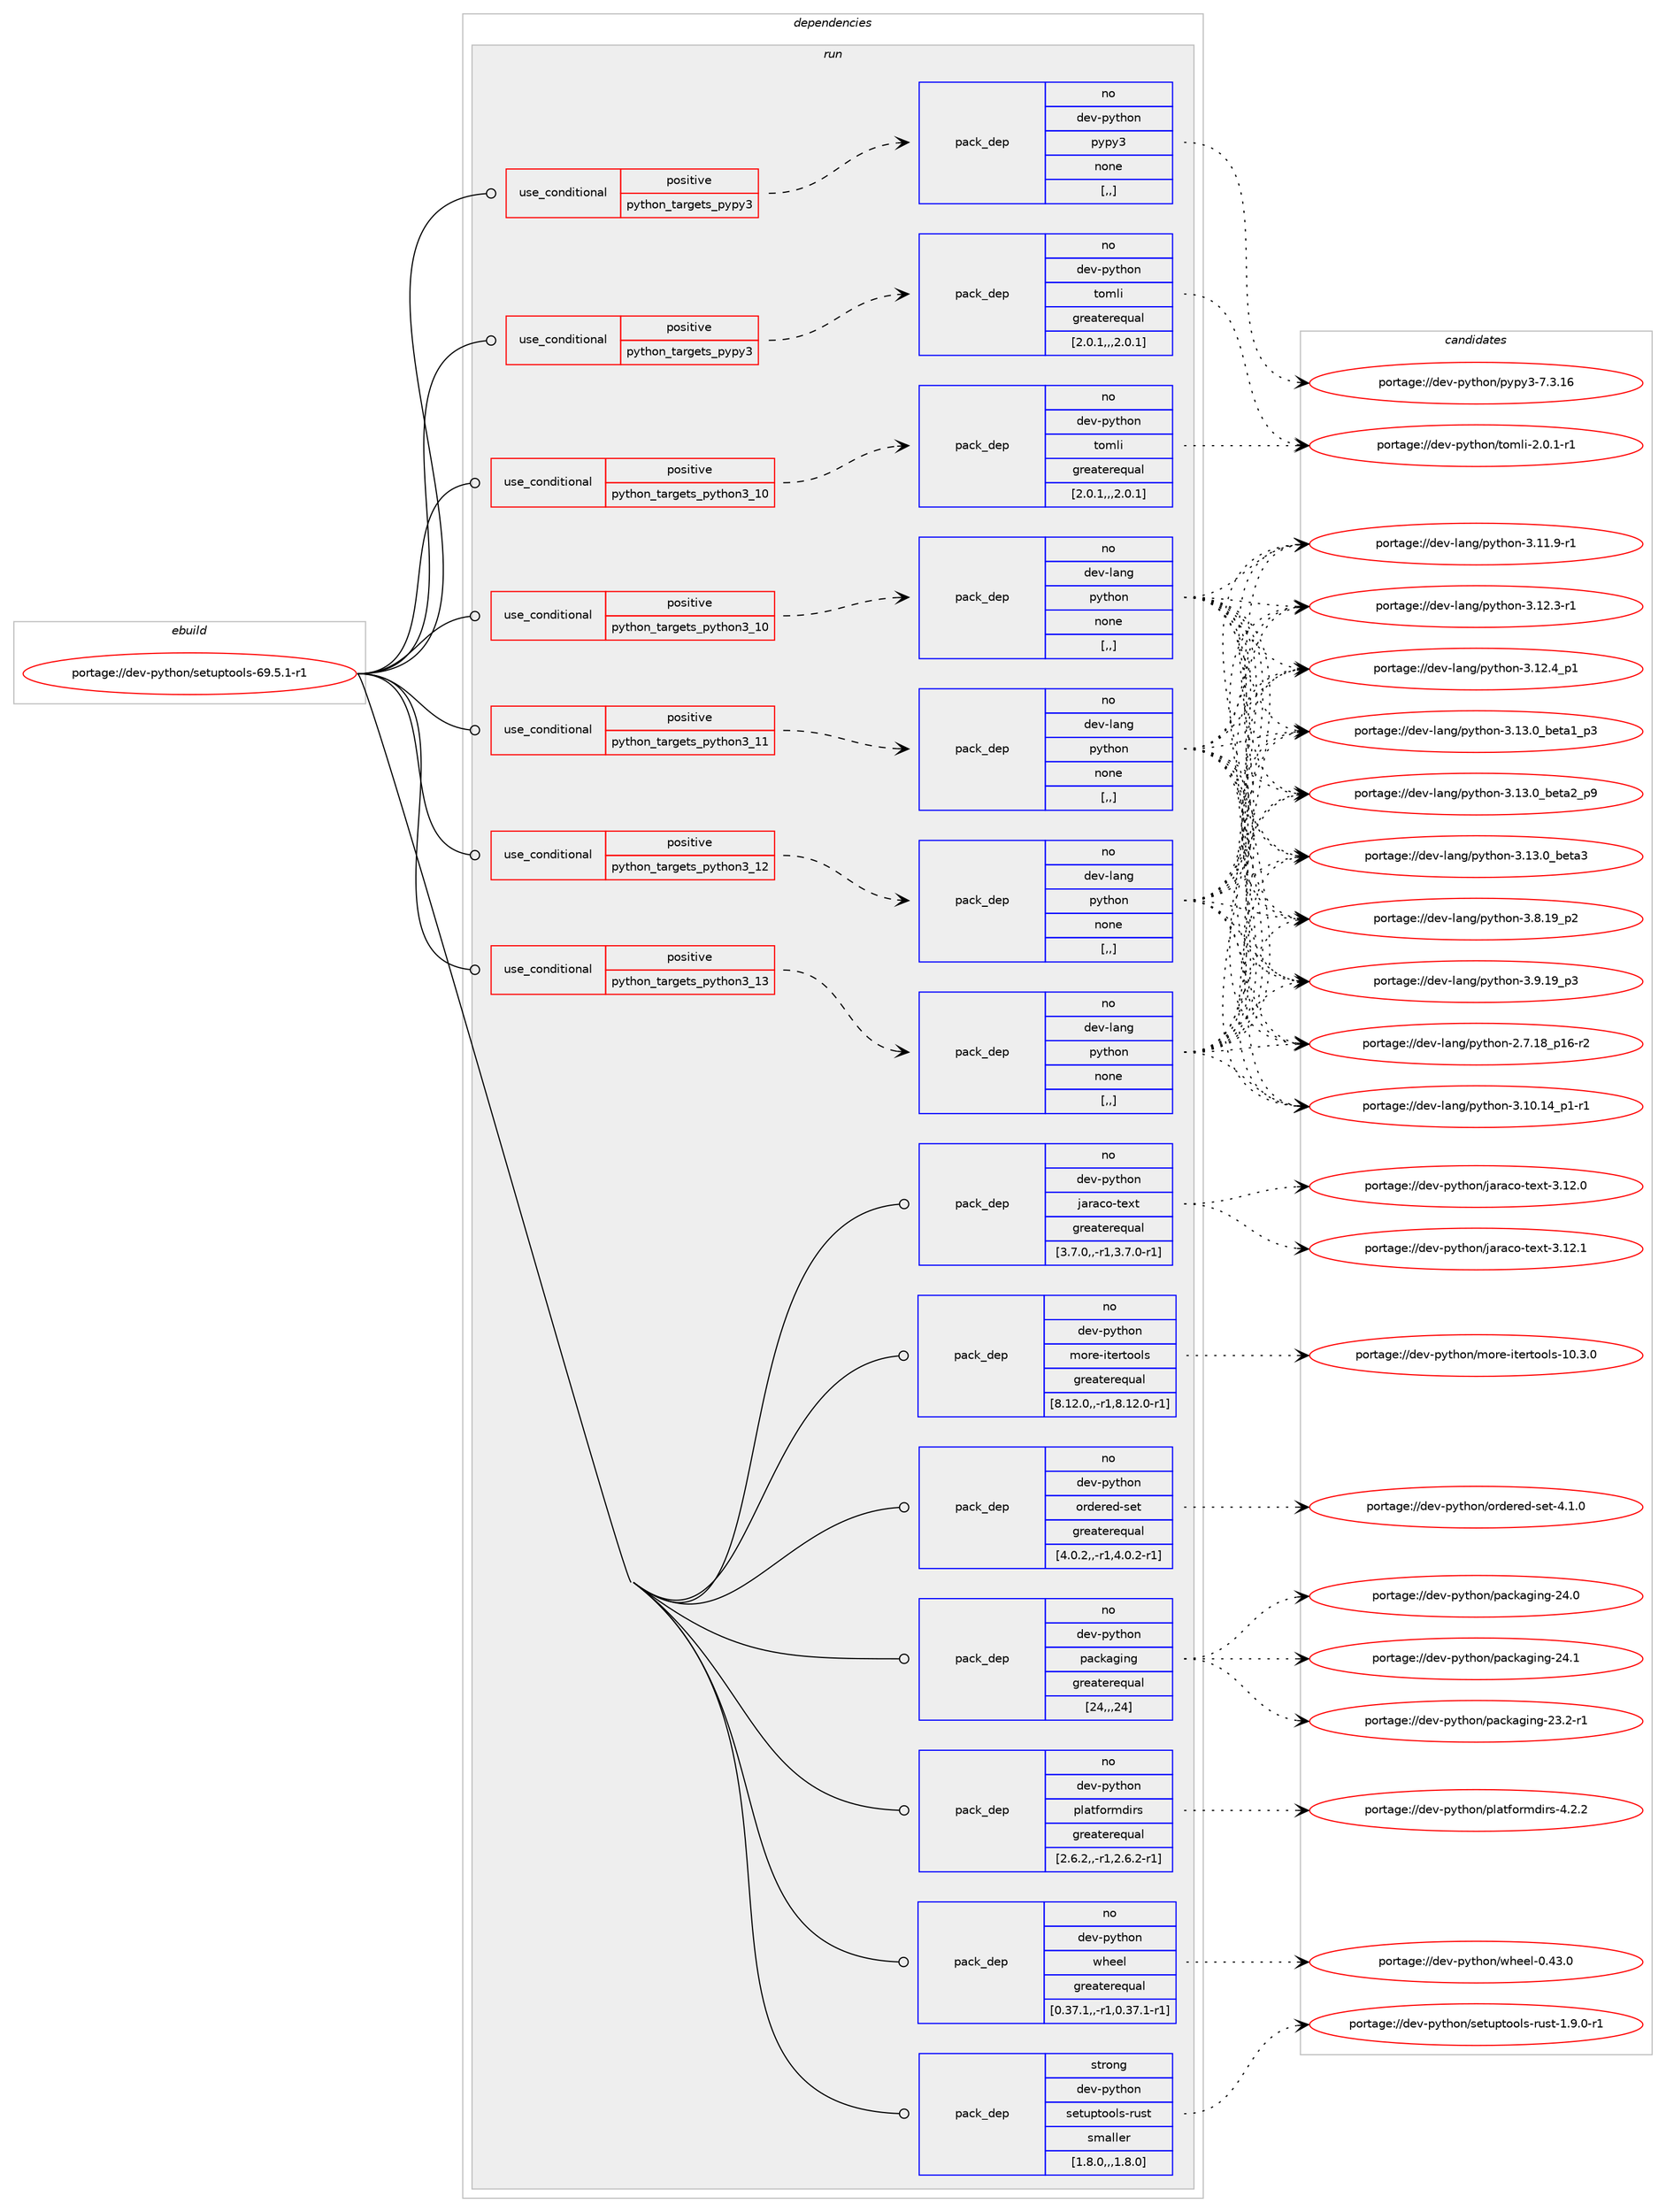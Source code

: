 digraph prolog {

# *************
# Graph options
# *************

newrank=true;
concentrate=true;
compound=true;
graph [rankdir=LR,fontname=Helvetica,fontsize=10,ranksep=1.5];#, ranksep=2.5, nodesep=0.2];
edge  [arrowhead=vee];
node  [fontname=Helvetica,fontsize=10];

# **********
# The ebuild
# **********

subgraph cluster_leftcol {
color=gray;
label=<<i>ebuild</i>>;
id [label="portage://dev-python/setuptools-69.5.1-r1", color=red, width=4, href="../dev-python/setuptools-69.5.1-r1.svg"];
}

# ****************
# The dependencies
# ****************

subgraph cluster_midcol {
color=gray;
label=<<i>dependencies</i>>;
subgraph cluster_compile {
fillcolor="#eeeeee";
style=filled;
label=<<i>compile</i>>;
}
subgraph cluster_compileandrun {
fillcolor="#eeeeee";
style=filled;
label=<<i>compile and run</i>>;
}
subgraph cluster_run {
fillcolor="#eeeeee";
style=filled;
label=<<i>run</i>>;
subgraph cond38191 {
dependency158962 [label=<<TABLE BORDER="0" CELLBORDER="1" CELLSPACING="0" CELLPADDING="4"><TR><TD ROWSPAN="3" CELLPADDING="10">use_conditional</TD></TR><TR><TD>positive</TD></TR><TR><TD>python_targets_pypy3</TD></TR></TABLE>>, shape=none, color=red];
subgraph pack119533 {
dependency158963 [label=<<TABLE BORDER="0" CELLBORDER="1" CELLSPACING="0" CELLPADDING="4" WIDTH="220"><TR><TD ROWSPAN="6" CELLPADDING="30">pack_dep</TD></TR><TR><TD WIDTH="110">no</TD></TR><TR><TD>dev-python</TD></TR><TR><TD>pypy3</TD></TR><TR><TD>none</TD></TR><TR><TD>[,,]</TD></TR></TABLE>>, shape=none, color=blue];
}
dependency158962:e -> dependency158963:w [weight=20,style="dashed",arrowhead="vee"];
}
id:e -> dependency158962:w [weight=20,style="solid",arrowhead="odot"];
subgraph cond38192 {
dependency158964 [label=<<TABLE BORDER="0" CELLBORDER="1" CELLSPACING="0" CELLPADDING="4"><TR><TD ROWSPAN="3" CELLPADDING="10">use_conditional</TD></TR><TR><TD>positive</TD></TR><TR><TD>python_targets_pypy3</TD></TR></TABLE>>, shape=none, color=red];
subgraph pack119534 {
dependency158965 [label=<<TABLE BORDER="0" CELLBORDER="1" CELLSPACING="0" CELLPADDING="4" WIDTH="220"><TR><TD ROWSPAN="6" CELLPADDING="30">pack_dep</TD></TR><TR><TD WIDTH="110">no</TD></TR><TR><TD>dev-python</TD></TR><TR><TD>tomli</TD></TR><TR><TD>greaterequal</TD></TR><TR><TD>[2.0.1,,,2.0.1]</TD></TR></TABLE>>, shape=none, color=blue];
}
dependency158964:e -> dependency158965:w [weight=20,style="dashed",arrowhead="vee"];
}
id:e -> dependency158964:w [weight=20,style="solid",arrowhead="odot"];
subgraph cond38193 {
dependency158966 [label=<<TABLE BORDER="0" CELLBORDER="1" CELLSPACING="0" CELLPADDING="4"><TR><TD ROWSPAN="3" CELLPADDING="10">use_conditional</TD></TR><TR><TD>positive</TD></TR><TR><TD>python_targets_python3_10</TD></TR></TABLE>>, shape=none, color=red];
subgraph pack119535 {
dependency158967 [label=<<TABLE BORDER="0" CELLBORDER="1" CELLSPACING="0" CELLPADDING="4" WIDTH="220"><TR><TD ROWSPAN="6" CELLPADDING="30">pack_dep</TD></TR><TR><TD WIDTH="110">no</TD></TR><TR><TD>dev-lang</TD></TR><TR><TD>python</TD></TR><TR><TD>none</TD></TR><TR><TD>[,,]</TD></TR></TABLE>>, shape=none, color=blue];
}
dependency158966:e -> dependency158967:w [weight=20,style="dashed",arrowhead="vee"];
}
id:e -> dependency158966:w [weight=20,style="solid",arrowhead="odot"];
subgraph cond38194 {
dependency158968 [label=<<TABLE BORDER="0" CELLBORDER="1" CELLSPACING="0" CELLPADDING="4"><TR><TD ROWSPAN="3" CELLPADDING="10">use_conditional</TD></TR><TR><TD>positive</TD></TR><TR><TD>python_targets_python3_10</TD></TR></TABLE>>, shape=none, color=red];
subgraph pack119536 {
dependency158969 [label=<<TABLE BORDER="0" CELLBORDER="1" CELLSPACING="0" CELLPADDING="4" WIDTH="220"><TR><TD ROWSPAN="6" CELLPADDING="30">pack_dep</TD></TR><TR><TD WIDTH="110">no</TD></TR><TR><TD>dev-python</TD></TR><TR><TD>tomli</TD></TR><TR><TD>greaterequal</TD></TR><TR><TD>[2.0.1,,,2.0.1]</TD></TR></TABLE>>, shape=none, color=blue];
}
dependency158968:e -> dependency158969:w [weight=20,style="dashed",arrowhead="vee"];
}
id:e -> dependency158968:w [weight=20,style="solid",arrowhead="odot"];
subgraph cond38195 {
dependency158970 [label=<<TABLE BORDER="0" CELLBORDER="1" CELLSPACING="0" CELLPADDING="4"><TR><TD ROWSPAN="3" CELLPADDING="10">use_conditional</TD></TR><TR><TD>positive</TD></TR><TR><TD>python_targets_python3_11</TD></TR></TABLE>>, shape=none, color=red];
subgraph pack119537 {
dependency158971 [label=<<TABLE BORDER="0" CELLBORDER="1" CELLSPACING="0" CELLPADDING="4" WIDTH="220"><TR><TD ROWSPAN="6" CELLPADDING="30">pack_dep</TD></TR><TR><TD WIDTH="110">no</TD></TR><TR><TD>dev-lang</TD></TR><TR><TD>python</TD></TR><TR><TD>none</TD></TR><TR><TD>[,,]</TD></TR></TABLE>>, shape=none, color=blue];
}
dependency158970:e -> dependency158971:w [weight=20,style="dashed",arrowhead="vee"];
}
id:e -> dependency158970:w [weight=20,style="solid",arrowhead="odot"];
subgraph cond38196 {
dependency158972 [label=<<TABLE BORDER="0" CELLBORDER="1" CELLSPACING="0" CELLPADDING="4"><TR><TD ROWSPAN="3" CELLPADDING="10">use_conditional</TD></TR><TR><TD>positive</TD></TR><TR><TD>python_targets_python3_12</TD></TR></TABLE>>, shape=none, color=red];
subgraph pack119538 {
dependency158973 [label=<<TABLE BORDER="0" CELLBORDER="1" CELLSPACING="0" CELLPADDING="4" WIDTH="220"><TR><TD ROWSPAN="6" CELLPADDING="30">pack_dep</TD></TR><TR><TD WIDTH="110">no</TD></TR><TR><TD>dev-lang</TD></TR><TR><TD>python</TD></TR><TR><TD>none</TD></TR><TR><TD>[,,]</TD></TR></TABLE>>, shape=none, color=blue];
}
dependency158972:e -> dependency158973:w [weight=20,style="dashed",arrowhead="vee"];
}
id:e -> dependency158972:w [weight=20,style="solid",arrowhead="odot"];
subgraph cond38197 {
dependency158974 [label=<<TABLE BORDER="0" CELLBORDER="1" CELLSPACING="0" CELLPADDING="4"><TR><TD ROWSPAN="3" CELLPADDING="10">use_conditional</TD></TR><TR><TD>positive</TD></TR><TR><TD>python_targets_python3_13</TD></TR></TABLE>>, shape=none, color=red];
subgraph pack119539 {
dependency158975 [label=<<TABLE BORDER="0" CELLBORDER="1" CELLSPACING="0" CELLPADDING="4" WIDTH="220"><TR><TD ROWSPAN="6" CELLPADDING="30">pack_dep</TD></TR><TR><TD WIDTH="110">no</TD></TR><TR><TD>dev-lang</TD></TR><TR><TD>python</TD></TR><TR><TD>none</TD></TR><TR><TD>[,,]</TD></TR></TABLE>>, shape=none, color=blue];
}
dependency158974:e -> dependency158975:w [weight=20,style="dashed",arrowhead="vee"];
}
id:e -> dependency158974:w [weight=20,style="solid",arrowhead="odot"];
subgraph pack119540 {
dependency158976 [label=<<TABLE BORDER="0" CELLBORDER="1" CELLSPACING="0" CELLPADDING="4" WIDTH="220"><TR><TD ROWSPAN="6" CELLPADDING="30">pack_dep</TD></TR><TR><TD WIDTH="110">no</TD></TR><TR><TD>dev-python</TD></TR><TR><TD>jaraco-text</TD></TR><TR><TD>greaterequal</TD></TR><TR><TD>[3.7.0,,-r1,3.7.0-r1]</TD></TR></TABLE>>, shape=none, color=blue];
}
id:e -> dependency158976:w [weight=20,style="solid",arrowhead="odot"];
subgraph pack119541 {
dependency158977 [label=<<TABLE BORDER="0" CELLBORDER="1" CELLSPACING="0" CELLPADDING="4" WIDTH="220"><TR><TD ROWSPAN="6" CELLPADDING="30">pack_dep</TD></TR><TR><TD WIDTH="110">no</TD></TR><TR><TD>dev-python</TD></TR><TR><TD>more-itertools</TD></TR><TR><TD>greaterequal</TD></TR><TR><TD>[8.12.0,,-r1,8.12.0-r1]</TD></TR></TABLE>>, shape=none, color=blue];
}
id:e -> dependency158977:w [weight=20,style="solid",arrowhead="odot"];
subgraph pack119542 {
dependency158978 [label=<<TABLE BORDER="0" CELLBORDER="1" CELLSPACING="0" CELLPADDING="4" WIDTH="220"><TR><TD ROWSPAN="6" CELLPADDING="30">pack_dep</TD></TR><TR><TD WIDTH="110">no</TD></TR><TR><TD>dev-python</TD></TR><TR><TD>ordered-set</TD></TR><TR><TD>greaterequal</TD></TR><TR><TD>[4.0.2,,-r1,4.0.2-r1]</TD></TR></TABLE>>, shape=none, color=blue];
}
id:e -> dependency158978:w [weight=20,style="solid",arrowhead="odot"];
subgraph pack119543 {
dependency158979 [label=<<TABLE BORDER="0" CELLBORDER="1" CELLSPACING="0" CELLPADDING="4" WIDTH="220"><TR><TD ROWSPAN="6" CELLPADDING="30">pack_dep</TD></TR><TR><TD WIDTH="110">no</TD></TR><TR><TD>dev-python</TD></TR><TR><TD>packaging</TD></TR><TR><TD>greaterequal</TD></TR><TR><TD>[24,,,24]</TD></TR></TABLE>>, shape=none, color=blue];
}
id:e -> dependency158979:w [weight=20,style="solid",arrowhead="odot"];
subgraph pack119544 {
dependency158980 [label=<<TABLE BORDER="0" CELLBORDER="1" CELLSPACING="0" CELLPADDING="4" WIDTH="220"><TR><TD ROWSPAN="6" CELLPADDING="30">pack_dep</TD></TR><TR><TD WIDTH="110">no</TD></TR><TR><TD>dev-python</TD></TR><TR><TD>platformdirs</TD></TR><TR><TD>greaterequal</TD></TR><TR><TD>[2.6.2,,-r1,2.6.2-r1]</TD></TR></TABLE>>, shape=none, color=blue];
}
id:e -> dependency158980:w [weight=20,style="solid",arrowhead="odot"];
subgraph pack119545 {
dependency158981 [label=<<TABLE BORDER="0" CELLBORDER="1" CELLSPACING="0" CELLPADDING="4" WIDTH="220"><TR><TD ROWSPAN="6" CELLPADDING="30">pack_dep</TD></TR><TR><TD WIDTH="110">no</TD></TR><TR><TD>dev-python</TD></TR><TR><TD>wheel</TD></TR><TR><TD>greaterequal</TD></TR><TR><TD>[0.37.1,,-r1,0.37.1-r1]</TD></TR></TABLE>>, shape=none, color=blue];
}
id:e -> dependency158981:w [weight=20,style="solid",arrowhead="odot"];
subgraph pack119546 {
dependency158982 [label=<<TABLE BORDER="0" CELLBORDER="1" CELLSPACING="0" CELLPADDING="4" WIDTH="220"><TR><TD ROWSPAN="6" CELLPADDING="30">pack_dep</TD></TR><TR><TD WIDTH="110">strong</TD></TR><TR><TD>dev-python</TD></TR><TR><TD>setuptools-rust</TD></TR><TR><TD>smaller</TD></TR><TR><TD>[1.8.0,,,1.8.0]</TD></TR></TABLE>>, shape=none, color=blue];
}
id:e -> dependency158982:w [weight=20,style="solid",arrowhead="odot"];
}
}

# **************
# The candidates
# **************

subgraph cluster_choices {
rank=same;
color=gray;
label=<<i>candidates</i>>;

subgraph choice119533 {
color=black;
nodesep=1;
choice10010111845112121116104111110471121211121215145554651464954 [label="portage://dev-python/pypy3-7.3.16", color=red, width=4,href="../dev-python/pypy3-7.3.16.svg"];
dependency158963:e -> choice10010111845112121116104111110471121211121215145554651464954:w [style=dotted,weight="100"];
}
subgraph choice119534 {
color=black;
nodesep=1;
choice10010111845112121116104111110471161111091081054550464846494511449 [label="portage://dev-python/tomli-2.0.1-r1", color=red, width=4,href="../dev-python/tomli-2.0.1-r1.svg"];
dependency158965:e -> choice10010111845112121116104111110471161111091081054550464846494511449:w [style=dotted,weight="100"];
}
subgraph choice119535 {
color=black;
nodesep=1;
choice100101118451089711010347112121116104111110455046554649569511249544511450 [label="portage://dev-lang/python-2.7.18_p16-r2", color=red, width=4,href="../dev-lang/python-2.7.18_p16-r2.svg"];
choice100101118451089711010347112121116104111110455146494846495295112494511449 [label="portage://dev-lang/python-3.10.14_p1-r1", color=red, width=4,href="../dev-lang/python-3.10.14_p1-r1.svg"];
choice100101118451089711010347112121116104111110455146494946574511449 [label="portage://dev-lang/python-3.11.9-r1", color=red, width=4,href="../dev-lang/python-3.11.9-r1.svg"];
choice100101118451089711010347112121116104111110455146495046514511449 [label="portage://dev-lang/python-3.12.3-r1", color=red, width=4,href="../dev-lang/python-3.12.3-r1.svg"];
choice100101118451089711010347112121116104111110455146495046529511249 [label="portage://dev-lang/python-3.12.4_p1", color=red, width=4,href="../dev-lang/python-3.12.4_p1.svg"];
choice10010111845108971101034711212111610411111045514649514648959810111697499511251 [label="portage://dev-lang/python-3.13.0_beta1_p3", color=red, width=4,href="../dev-lang/python-3.13.0_beta1_p3.svg"];
choice10010111845108971101034711212111610411111045514649514648959810111697509511257 [label="portage://dev-lang/python-3.13.0_beta2_p9", color=red, width=4,href="../dev-lang/python-3.13.0_beta2_p9.svg"];
choice1001011184510897110103471121211161041111104551464951464895981011169751 [label="portage://dev-lang/python-3.13.0_beta3", color=red, width=4,href="../dev-lang/python-3.13.0_beta3.svg"];
choice100101118451089711010347112121116104111110455146564649579511250 [label="portage://dev-lang/python-3.8.19_p2", color=red, width=4,href="../dev-lang/python-3.8.19_p2.svg"];
choice100101118451089711010347112121116104111110455146574649579511251 [label="portage://dev-lang/python-3.9.19_p3", color=red, width=4,href="../dev-lang/python-3.9.19_p3.svg"];
dependency158967:e -> choice100101118451089711010347112121116104111110455046554649569511249544511450:w [style=dotted,weight="100"];
dependency158967:e -> choice100101118451089711010347112121116104111110455146494846495295112494511449:w [style=dotted,weight="100"];
dependency158967:e -> choice100101118451089711010347112121116104111110455146494946574511449:w [style=dotted,weight="100"];
dependency158967:e -> choice100101118451089711010347112121116104111110455146495046514511449:w [style=dotted,weight="100"];
dependency158967:e -> choice100101118451089711010347112121116104111110455146495046529511249:w [style=dotted,weight="100"];
dependency158967:e -> choice10010111845108971101034711212111610411111045514649514648959810111697499511251:w [style=dotted,weight="100"];
dependency158967:e -> choice10010111845108971101034711212111610411111045514649514648959810111697509511257:w [style=dotted,weight="100"];
dependency158967:e -> choice1001011184510897110103471121211161041111104551464951464895981011169751:w [style=dotted,weight="100"];
dependency158967:e -> choice100101118451089711010347112121116104111110455146564649579511250:w [style=dotted,weight="100"];
dependency158967:e -> choice100101118451089711010347112121116104111110455146574649579511251:w [style=dotted,weight="100"];
}
subgraph choice119536 {
color=black;
nodesep=1;
choice10010111845112121116104111110471161111091081054550464846494511449 [label="portage://dev-python/tomli-2.0.1-r1", color=red, width=4,href="../dev-python/tomli-2.0.1-r1.svg"];
dependency158969:e -> choice10010111845112121116104111110471161111091081054550464846494511449:w [style=dotted,weight="100"];
}
subgraph choice119537 {
color=black;
nodesep=1;
choice100101118451089711010347112121116104111110455046554649569511249544511450 [label="portage://dev-lang/python-2.7.18_p16-r2", color=red, width=4,href="../dev-lang/python-2.7.18_p16-r2.svg"];
choice100101118451089711010347112121116104111110455146494846495295112494511449 [label="portage://dev-lang/python-3.10.14_p1-r1", color=red, width=4,href="../dev-lang/python-3.10.14_p1-r1.svg"];
choice100101118451089711010347112121116104111110455146494946574511449 [label="portage://dev-lang/python-3.11.9-r1", color=red, width=4,href="../dev-lang/python-3.11.9-r1.svg"];
choice100101118451089711010347112121116104111110455146495046514511449 [label="portage://dev-lang/python-3.12.3-r1", color=red, width=4,href="../dev-lang/python-3.12.3-r1.svg"];
choice100101118451089711010347112121116104111110455146495046529511249 [label="portage://dev-lang/python-3.12.4_p1", color=red, width=4,href="../dev-lang/python-3.12.4_p1.svg"];
choice10010111845108971101034711212111610411111045514649514648959810111697499511251 [label="portage://dev-lang/python-3.13.0_beta1_p3", color=red, width=4,href="../dev-lang/python-3.13.0_beta1_p3.svg"];
choice10010111845108971101034711212111610411111045514649514648959810111697509511257 [label="portage://dev-lang/python-3.13.0_beta2_p9", color=red, width=4,href="../dev-lang/python-3.13.0_beta2_p9.svg"];
choice1001011184510897110103471121211161041111104551464951464895981011169751 [label="portage://dev-lang/python-3.13.0_beta3", color=red, width=4,href="../dev-lang/python-3.13.0_beta3.svg"];
choice100101118451089711010347112121116104111110455146564649579511250 [label="portage://dev-lang/python-3.8.19_p2", color=red, width=4,href="../dev-lang/python-3.8.19_p2.svg"];
choice100101118451089711010347112121116104111110455146574649579511251 [label="portage://dev-lang/python-3.9.19_p3", color=red, width=4,href="../dev-lang/python-3.9.19_p3.svg"];
dependency158971:e -> choice100101118451089711010347112121116104111110455046554649569511249544511450:w [style=dotted,weight="100"];
dependency158971:e -> choice100101118451089711010347112121116104111110455146494846495295112494511449:w [style=dotted,weight="100"];
dependency158971:e -> choice100101118451089711010347112121116104111110455146494946574511449:w [style=dotted,weight="100"];
dependency158971:e -> choice100101118451089711010347112121116104111110455146495046514511449:w [style=dotted,weight="100"];
dependency158971:e -> choice100101118451089711010347112121116104111110455146495046529511249:w [style=dotted,weight="100"];
dependency158971:e -> choice10010111845108971101034711212111610411111045514649514648959810111697499511251:w [style=dotted,weight="100"];
dependency158971:e -> choice10010111845108971101034711212111610411111045514649514648959810111697509511257:w [style=dotted,weight="100"];
dependency158971:e -> choice1001011184510897110103471121211161041111104551464951464895981011169751:w [style=dotted,weight="100"];
dependency158971:e -> choice100101118451089711010347112121116104111110455146564649579511250:w [style=dotted,weight="100"];
dependency158971:e -> choice100101118451089711010347112121116104111110455146574649579511251:w [style=dotted,weight="100"];
}
subgraph choice119538 {
color=black;
nodesep=1;
choice100101118451089711010347112121116104111110455046554649569511249544511450 [label="portage://dev-lang/python-2.7.18_p16-r2", color=red, width=4,href="../dev-lang/python-2.7.18_p16-r2.svg"];
choice100101118451089711010347112121116104111110455146494846495295112494511449 [label="portage://dev-lang/python-3.10.14_p1-r1", color=red, width=4,href="../dev-lang/python-3.10.14_p1-r1.svg"];
choice100101118451089711010347112121116104111110455146494946574511449 [label="portage://dev-lang/python-3.11.9-r1", color=red, width=4,href="../dev-lang/python-3.11.9-r1.svg"];
choice100101118451089711010347112121116104111110455146495046514511449 [label="portage://dev-lang/python-3.12.3-r1", color=red, width=4,href="../dev-lang/python-3.12.3-r1.svg"];
choice100101118451089711010347112121116104111110455146495046529511249 [label="portage://dev-lang/python-3.12.4_p1", color=red, width=4,href="../dev-lang/python-3.12.4_p1.svg"];
choice10010111845108971101034711212111610411111045514649514648959810111697499511251 [label="portage://dev-lang/python-3.13.0_beta1_p3", color=red, width=4,href="../dev-lang/python-3.13.0_beta1_p3.svg"];
choice10010111845108971101034711212111610411111045514649514648959810111697509511257 [label="portage://dev-lang/python-3.13.0_beta2_p9", color=red, width=4,href="../dev-lang/python-3.13.0_beta2_p9.svg"];
choice1001011184510897110103471121211161041111104551464951464895981011169751 [label="portage://dev-lang/python-3.13.0_beta3", color=red, width=4,href="../dev-lang/python-3.13.0_beta3.svg"];
choice100101118451089711010347112121116104111110455146564649579511250 [label="portage://dev-lang/python-3.8.19_p2", color=red, width=4,href="../dev-lang/python-3.8.19_p2.svg"];
choice100101118451089711010347112121116104111110455146574649579511251 [label="portage://dev-lang/python-3.9.19_p3", color=red, width=4,href="../dev-lang/python-3.9.19_p3.svg"];
dependency158973:e -> choice100101118451089711010347112121116104111110455046554649569511249544511450:w [style=dotted,weight="100"];
dependency158973:e -> choice100101118451089711010347112121116104111110455146494846495295112494511449:w [style=dotted,weight="100"];
dependency158973:e -> choice100101118451089711010347112121116104111110455146494946574511449:w [style=dotted,weight="100"];
dependency158973:e -> choice100101118451089711010347112121116104111110455146495046514511449:w [style=dotted,weight="100"];
dependency158973:e -> choice100101118451089711010347112121116104111110455146495046529511249:w [style=dotted,weight="100"];
dependency158973:e -> choice10010111845108971101034711212111610411111045514649514648959810111697499511251:w [style=dotted,weight="100"];
dependency158973:e -> choice10010111845108971101034711212111610411111045514649514648959810111697509511257:w [style=dotted,weight="100"];
dependency158973:e -> choice1001011184510897110103471121211161041111104551464951464895981011169751:w [style=dotted,weight="100"];
dependency158973:e -> choice100101118451089711010347112121116104111110455146564649579511250:w [style=dotted,weight="100"];
dependency158973:e -> choice100101118451089711010347112121116104111110455146574649579511251:w [style=dotted,weight="100"];
}
subgraph choice119539 {
color=black;
nodesep=1;
choice100101118451089711010347112121116104111110455046554649569511249544511450 [label="portage://dev-lang/python-2.7.18_p16-r2", color=red, width=4,href="../dev-lang/python-2.7.18_p16-r2.svg"];
choice100101118451089711010347112121116104111110455146494846495295112494511449 [label="portage://dev-lang/python-3.10.14_p1-r1", color=red, width=4,href="../dev-lang/python-3.10.14_p1-r1.svg"];
choice100101118451089711010347112121116104111110455146494946574511449 [label="portage://dev-lang/python-3.11.9-r1", color=red, width=4,href="../dev-lang/python-3.11.9-r1.svg"];
choice100101118451089711010347112121116104111110455146495046514511449 [label="portage://dev-lang/python-3.12.3-r1", color=red, width=4,href="../dev-lang/python-3.12.3-r1.svg"];
choice100101118451089711010347112121116104111110455146495046529511249 [label="portage://dev-lang/python-3.12.4_p1", color=red, width=4,href="../dev-lang/python-3.12.4_p1.svg"];
choice10010111845108971101034711212111610411111045514649514648959810111697499511251 [label="portage://dev-lang/python-3.13.0_beta1_p3", color=red, width=4,href="../dev-lang/python-3.13.0_beta1_p3.svg"];
choice10010111845108971101034711212111610411111045514649514648959810111697509511257 [label="portage://dev-lang/python-3.13.0_beta2_p9", color=red, width=4,href="../dev-lang/python-3.13.0_beta2_p9.svg"];
choice1001011184510897110103471121211161041111104551464951464895981011169751 [label="portage://dev-lang/python-3.13.0_beta3", color=red, width=4,href="../dev-lang/python-3.13.0_beta3.svg"];
choice100101118451089711010347112121116104111110455146564649579511250 [label="portage://dev-lang/python-3.8.19_p2", color=red, width=4,href="../dev-lang/python-3.8.19_p2.svg"];
choice100101118451089711010347112121116104111110455146574649579511251 [label="portage://dev-lang/python-3.9.19_p3", color=red, width=4,href="../dev-lang/python-3.9.19_p3.svg"];
dependency158975:e -> choice100101118451089711010347112121116104111110455046554649569511249544511450:w [style=dotted,weight="100"];
dependency158975:e -> choice100101118451089711010347112121116104111110455146494846495295112494511449:w [style=dotted,weight="100"];
dependency158975:e -> choice100101118451089711010347112121116104111110455146494946574511449:w [style=dotted,weight="100"];
dependency158975:e -> choice100101118451089711010347112121116104111110455146495046514511449:w [style=dotted,weight="100"];
dependency158975:e -> choice100101118451089711010347112121116104111110455146495046529511249:w [style=dotted,weight="100"];
dependency158975:e -> choice10010111845108971101034711212111610411111045514649514648959810111697499511251:w [style=dotted,weight="100"];
dependency158975:e -> choice10010111845108971101034711212111610411111045514649514648959810111697509511257:w [style=dotted,weight="100"];
dependency158975:e -> choice1001011184510897110103471121211161041111104551464951464895981011169751:w [style=dotted,weight="100"];
dependency158975:e -> choice100101118451089711010347112121116104111110455146564649579511250:w [style=dotted,weight="100"];
dependency158975:e -> choice100101118451089711010347112121116104111110455146574649579511251:w [style=dotted,weight="100"];
}
subgraph choice119540 {
color=black;
nodesep=1;
choice10010111845112121116104111110471069711497991114511610112011645514649504648 [label="portage://dev-python/jaraco-text-3.12.0", color=red, width=4,href="../dev-python/jaraco-text-3.12.0.svg"];
choice10010111845112121116104111110471069711497991114511610112011645514649504649 [label="portage://dev-python/jaraco-text-3.12.1", color=red, width=4,href="../dev-python/jaraco-text-3.12.1.svg"];
dependency158976:e -> choice10010111845112121116104111110471069711497991114511610112011645514649504648:w [style=dotted,weight="100"];
dependency158976:e -> choice10010111845112121116104111110471069711497991114511610112011645514649504649:w [style=dotted,weight="100"];
}
subgraph choice119541 {
color=black;
nodesep=1;
choice10010111845112121116104111110471091111141014510511610111411611111110811545494846514648 [label="portage://dev-python/more-itertools-10.3.0", color=red, width=4,href="../dev-python/more-itertools-10.3.0.svg"];
dependency158977:e -> choice10010111845112121116104111110471091111141014510511610111411611111110811545494846514648:w [style=dotted,weight="100"];
}
subgraph choice119542 {
color=black;
nodesep=1;
choice100101118451121211161041111104711111410010111410110045115101116455246494648 [label="portage://dev-python/ordered-set-4.1.0", color=red, width=4,href="../dev-python/ordered-set-4.1.0.svg"];
dependency158978:e -> choice100101118451121211161041111104711111410010111410110045115101116455246494648:w [style=dotted,weight="100"];
}
subgraph choice119543 {
color=black;
nodesep=1;
choice100101118451121211161041111104711297991079710310511010345505146504511449 [label="portage://dev-python/packaging-23.2-r1", color=red, width=4,href="../dev-python/packaging-23.2-r1.svg"];
choice10010111845112121116104111110471129799107971031051101034550524648 [label="portage://dev-python/packaging-24.0", color=red, width=4,href="../dev-python/packaging-24.0.svg"];
choice10010111845112121116104111110471129799107971031051101034550524649 [label="portage://dev-python/packaging-24.1", color=red, width=4,href="../dev-python/packaging-24.1.svg"];
dependency158979:e -> choice100101118451121211161041111104711297991079710310511010345505146504511449:w [style=dotted,weight="100"];
dependency158979:e -> choice10010111845112121116104111110471129799107971031051101034550524648:w [style=dotted,weight="100"];
dependency158979:e -> choice10010111845112121116104111110471129799107971031051101034550524649:w [style=dotted,weight="100"];
}
subgraph choice119544 {
color=black;
nodesep=1;
choice100101118451121211161041111104711210897116102111114109100105114115455246504650 [label="portage://dev-python/platformdirs-4.2.2", color=red, width=4,href="../dev-python/platformdirs-4.2.2.svg"];
dependency158980:e -> choice100101118451121211161041111104711210897116102111114109100105114115455246504650:w [style=dotted,weight="100"];
}
subgraph choice119545 {
color=black;
nodesep=1;
choice100101118451121211161041111104711910410110110845484652514648 [label="portage://dev-python/wheel-0.43.0", color=red, width=4,href="../dev-python/wheel-0.43.0.svg"];
dependency158981:e -> choice100101118451121211161041111104711910410110110845484652514648:w [style=dotted,weight="100"];
}
subgraph choice119546 {
color=black;
nodesep=1;
choice1001011184511212111610411111047115101116117112116111111108115451141171151164549465746484511449 [label="portage://dev-python/setuptools-rust-1.9.0-r1", color=red, width=4,href="../dev-python/setuptools-rust-1.9.0-r1.svg"];
dependency158982:e -> choice1001011184511212111610411111047115101116117112116111111108115451141171151164549465746484511449:w [style=dotted,weight="100"];
}
}

}
